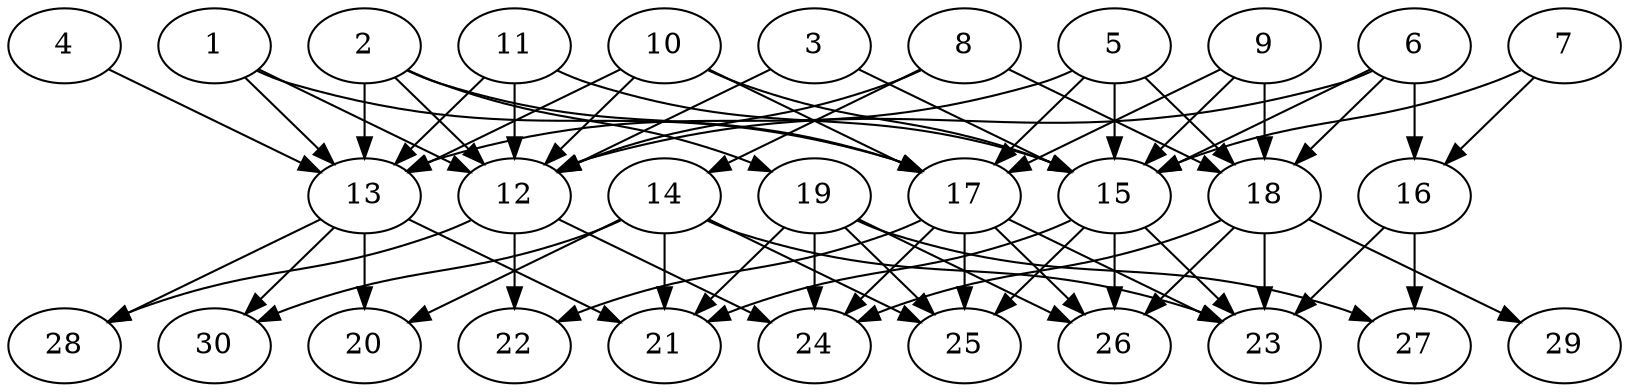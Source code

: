 // DAG automatically generated by daggen at Thu Oct  3 14:04:18 2019
// ./daggen --dot -n 30 --ccr 0.5 --fat 0.7 --regular 0.7 --density 0.6 --mindata 5242880 --maxdata 52428800 
digraph G {
  1 [size="63598592", alpha="0.01", expect_size="31799296"] 
  1 -> 12 [size ="31799296"]
  1 -> 13 [size ="31799296"]
  1 -> 17 [size ="31799296"]
  2 [size="23543808", alpha="0.15", expect_size="11771904"] 
  2 -> 12 [size ="11771904"]
  2 -> 13 [size ="11771904"]
  2 -> 17 [size ="11771904"]
  2 -> 19 [size ="11771904"]
  3 [size="31029248", alpha="0.05", expect_size="15514624"] 
  3 -> 12 [size ="15514624"]
  3 -> 15 [size ="15514624"]
  4 [size="26925056", alpha="0.17", expect_size="13462528"] 
  4 -> 13 [size ="13462528"]
  5 [size="64137216", alpha="0.15", expect_size="32068608"] 
  5 -> 13 [size ="32068608"]
  5 -> 15 [size ="32068608"]
  5 -> 17 [size ="32068608"]
  5 -> 18 [size ="32068608"]
  6 [size="81883136", alpha="0.08", expect_size="40941568"] 
  6 -> 12 [size ="40941568"]
  6 -> 15 [size ="40941568"]
  6 -> 16 [size ="40941568"]
  6 -> 18 [size ="40941568"]
  7 [size="10954752", alpha="0.08", expect_size="5477376"] 
  7 -> 15 [size ="5477376"]
  7 -> 16 [size ="5477376"]
  8 [size="79822848", alpha="0.18", expect_size="39911424"] 
  8 -> 12 [size ="39911424"]
  8 -> 14 [size ="39911424"]
  8 -> 18 [size ="39911424"]
  9 [size="16791552", alpha="0.07", expect_size="8395776"] 
  9 -> 15 [size ="8395776"]
  9 -> 17 [size ="8395776"]
  9 -> 18 [size ="8395776"]
  10 [size="19456000", alpha="0.11", expect_size="9728000"] 
  10 -> 12 [size ="9728000"]
  10 -> 13 [size ="9728000"]
  10 -> 15 [size ="9728000"]
  10 -> 17 [size ="9728000"]
  11 [size="82380800", alpha="0.03", expect_size="41190400"] 
  11 -> 12 [size ="41190400"]
  11 -> 13 [size ="41190400"]
  11 -> 15 [size ="41190400"]
  12 [size="87791616", alpha="0.01", expect_size="43895808"] 
  12 -> 22 [size ="43895808"]
  12 -> 24 [size ="43895808"]
  12 -> 28 [size ="43895808"]
  13 [size="63600640", alpha="0.16", expect_size="31800320"] 
  13 -> 20 [size ="31800320"]
  13 -> 21 [size ="31800320"]
  13 -> 28 [size ="31800320"]
  13 -> 30 [size ="31800320"]
  14 [size="86192128", alpha="0.16", expect_size="43096064"] 
  14 -> 20 [size ="43096064"]
  14 -> 21 [size ="43096064"]
  14 -> 23 [size ="43096064"]
  14 -> 25 [size ="43096064"]
  14 -> 30 [size ="43096064"]
  15 [size="73558016", alpha="0.11", expect_size="36779008"] 
  15 -> 21 [size ="36779008"]
  15 -> 23 [size ="36779008"]
  15 -> 25 [size ="36779008"]
  15 -> 26 [size ="36779008"]
  16 [size="48351232", alpha="0.09", expect_size="24175616"] 
  16 -> 23 [size ="24175616"]
  16 -> 27 [size ="24175616"]
  17 [size="86888448", alpha="0.18", expect_size="43444224"] 
  17 -> 22 [size ="43444224"]
  17 -> 23 [size ="43444224"]
  17 -> 24 [size ="43444224"]
  17 -> 25 [size ="43444224"]
  17 -> 26 [size ="43444224"]
  18 [size="31043584", alpha="0.08", expect_size="15521792"] 
  18 -> 23 [size ="15521792"]
  18 -> 24 [size ="15521792"]
  18 -> 26 [size ="15521792"]
  18 -> 29 [size ="15521792"]
  19 [size="21807104", alpha="0.14", expect_size="10903552"] 
  19 -> 21 [size ="10903552"]
  19 -> 24 [size ="10903552"]
  19 -> 25 [size ="10903552"]
  19 -> 26 [size ="10903552"]
  19 -> 27 [size ="10903552"]
  20 [size="52498432", alpha="0.15", expect_size="26249216"] 
  21 [size="103454720", alpha="0.07", expect_size="51727360"] 
  22 [size="23754752", alpha="0.02", expect_size="11877376"] 
  23 [size="26843136", alpha="0.01", expect_size="13421568"] 
  24 [size="101992448", alpha="0.03", expect_size="50996224"] 
  25 [size="83677184", alpha="0.17", expect_size="41838592"] 
  26 [size="40026112", alpha="0.07", expect_size="20013056"] 
  27 [size="81455104", alpha="0.16", expect_size="40727552"] 
  28 [size="73390080", alpha="0.20", expect_size="36695040"] 
  29 [size="17973248", alpha="0.05", expect_size="8986624"] 
  30 [size="83556352", alpha="0.12", expect_size="41778176"] 
}
